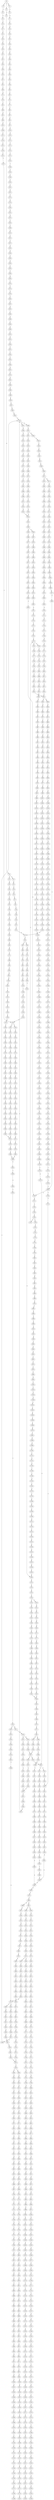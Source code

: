 strict digraph  {
	S0 -> S1 [ label = G ];
	S0 -> S2 [ label = C ];
	S0 -> S3 [ label = T ];
	S1 -> S4 [ label = T ];
	S2 -> S5 [ label = C ];
	S3 -> S6 [ label = C ];
	S4 -> S7 [ label = A ];
	S5 -> S8 [ label = G ];
	S6 -> S9 [ label = G ];
	S7 -> S10 [ label = C ];
	S8 -> S11 [ label = C ];
	S8 -> S12 [ label = T ];
	S9 -> S13 [ label = C ];
	S10 -> S14 [ label = A ];
	S11 -> S15 [ label = A ];
	S12 -> S16 [ label = A ];
	S13 -> S17 [ label = A ];
	S14 -> S18 [ label = C ];
	S15 -> S19 [ label = C ];
	S16 -> S20 [ label = C ];
	S17 -> S21 [ label = C ];
	S18 -> S22 [ label = T ];
	S19 -> S23 [ label = G ];
	S20 -> S24 [ label = A ];
	S21 -> S25 [ label = G ];
	S22 -> S26 [ label = T ];
	S23 -> S27 [ label = C ];
	S24 -> S28 [ label = T ];
	S25 -> S29 [ label = T ];
	S26 -> S30 [ label = G ];
	S27 -> S31 [ label = G ];
	S28 -> S32 [ label = G ];
	S29 -> S33 [ label = G ];
	S30 -> S34 [ label = G ];
	S31 -> S35 [ label = C ];
	S32 -> S36 [ label = G ];
	S33 -> S37 [ label = G ];
	S34 -> S38 [ label = A ];
	S35 -> S39 [ label = A ];
	S36 -> S40 [ label = C ];
	S37 -> S41 [ label = C ];
	S38 -> S42 [ label = G ];
	S39 -> S43 [ label = G ];
	S40 -> S44 [ label = G ];
	S41 -> S45 [ label = G ];
	S42 -> S46 [ label = A ];
	S43 -> S47 [ label = C ];
	S44 -> S48 [ label = C ];
	S45 -> S49 [ label = T ];
	S46 -> S50 [ label = C ];
	S47 -> S51 [ label = C ];
	S48 -> S52 [ label = C ];
	S49 -> S53 [ label = C ];
	S50 -> S54 [ label = C ];
	S51 -> S55 [ label = G ];
	S52 -> S56 [ label = C ];
	S53 -> S57 [ label = C ];
	S54 -> S58 [ label = C ];
	S55 -> S59 [ label = G ];
	S56 -> S60 [ label = C ];
	S57 -> S61 [ label = C ];
	S58 -> S62 [ label = C ];
	S59 -> S63 [ label = C ];
	S59 -> S64 [ label = T ];
	S60 -> S65 [ label = C ];
	S61 -> S66 [ label = C ];
	S62 -> S67 [ label = C ];
	S63 -> S68 [ label = A ];
	S64 -> S69 [ label = G ];
	S65 -> S70 [ label = A ];
	S66 -> S71 [ label = A ];
	S67 -> S72 [ label = C ];
	S68 -> S73 [ label = C ];
	S69 -> S74 [ label = G ];
	S70 -> S75 [ label = C ];
	S71 -> S76 [ label = C ];
	S72 -> S77 [ label = T ];
	S73 -> S78 [ label = T ];
	S74 -> S79 [ label = A ];
	S75 -> S80 [ label = T ];
	S76 -> S81 [ label = T ];
	S77 -> S82 [ label = T ];
	S78 -> S83 [ label = T ];
	S79 -> S84 [ label = A ];
	S80 -> S85 [ label = T ];
	S81 -> S86 [ label = T ];
	S82 -> S87 [ label = C ];
	S83 -> S88 [ label = C ];
	S84 -> S89 [ label = G ];
	S85 -> S90 [ label = T ];
	S86 -> S91 [ label = G ];
	S87 -> S92 [ label = A ];
	S88 -> S93 [ label = A ];
	S89 -> S94 [ label = A ];
	S90 -> S95 [ label = A ];
	S91 -> S96 [ label = A ];
	S92 -> S97 [ label = G ];
	S93 -> S98 [ label = G ];
	S94 -> S99 [ label = A ];
	S95 -> S100 [ label = G ];
	S96 -> S101 [ label = G ];
	S97 -> S102 [ label = A ];
	S98 -> S103 [ label = C ];
	S99 -> S104 [ label = C ];
	S100 -> S105 [ label = C ];
	S101 -> S106 [ label = C ];
	S102 -> S107 [ label = G ];
	S103 -> S108 [ label = C ];
	S104 -> S109 [ label = G ];
	S105 -> S110 [ label = C ];
	S106 -> S111 [ label = C ];
	S107 -> S112 [ label = G ];
	S108 -> S113 [ label = G ];
	S109 -> S114 [ label = G ];
	S110 -> S115 [ label = G ];
	S111 -> S116 [ label = G ];
	S112 -> S117 [ label = T ];
	S113 -> S118 [ label = C ];
	S114 -> S119 [ label = C ];
	S115 -> S120 [ label = T ];
	S116 -> S121 [ label = C ];
	S117 -> S122 [ label = C ];
	S118 -> S123 [ label = C ];
	S119 -> S124 [ label = A ];
	S120 -> S125 [ label = C ];
	S121 -> S126 [ label = C ];
	S122 -> S127 [ label = C ];
	S123 -> S128 [ label = C ];
	S124 -> S129 [ label = C ];
	S125 -> S130 [ label = C ];
	S126 -> S131 [ label = C ];
	S127 -> S132 [ label = C ];
	S128 -> S133 [ label = C ];
	S129 -> S134 [ label = C ];
	S129 -> S135 [ label = T ];
	S130 -> S136 [ label = C ];
	S131 -> S137 [ label = C ];
	S132 -> S138 [ label = T ];
	S133 -> S139 [ label = T ];
	S134 -> S140 [ label = G ];
	S135 -> S141 [ label = G ];
	S136 -> S142 [ label = A ];
	S137 -> S139 [ label = T ];
	S138 -> S143 [ label = T ];
	S139 -> S144 [ label = T ];
	S139 -> S145 [ label = C ];
	S140 -> S146 [ label = G ];
	S141 -> S147 [ label = G ];
	S142 -> S148 [ label = C ];
	S143 -> S149 [ label = C ];
	S144 -> S150 [ label = C ];
	S145 -> S151 [ label = C ];
	S146 -> S152 [ label = G ];
	S147 -> S153 [ label = G ];
	S148 -> S154 [ label = C ];
	S149 -> S155 [ label = T ];
	S150 -> S156 [ label = A ];
	S151 -> S157 [ label = A ];
	S152 -> S158 [ label = A ];
	S153 -> S159 [ label = A ];
	S154 -> S160 [ label = A ];
	S155 -> S161 [ label = C ];
	S156 -> S162 [ label = C ];
	S157 -> S163 [ label = C ];
	S158 -> S164 [ label = A ];
	S159 -> S165 [ label = A ];
	S160 -> S166 [ label = C ];
	S161 -> S167 [ label = G ];
	S162 -> S168 [ label = G ];
	S163 -> S169 [ label = C ];
	S164 -> S170 [ label = T ];
	S165 -> S171 [ label = C ];
	S166 -> S172 [ label = C ];
	S167 -> S173 [ label = T ];
	S168 -> S174 [ label = C ];
	S169 -> S175 [ label = C ];
	S170 -> S176 [ label = T ];
	S171 -> S177 [ label = T ];
	S172 -> S178 [ label = G ];
	S173 -> S179 [ label = A ];
	S174 -> S180 [ label = T ];
	S175 -> S181 [ label = G ];
	S176 -> S182 [ label = G ];
	S177 -> S183 [ label = G ];
	S178 -> S184 [ label = A ];
	S179 -> S185 [ label = C ];
	S180 -> S186 [ label = C ];
	S181 -> S187 [ label = C ];
	S182 -> S188 [ label = A ];
	S183 -> S189 [ label = G ];
	S184 -> S190 [ label = T ];
	S185 -> S191 [ label = G ];
	S186 -> S192 [ label = C ];
	S187 -> S193 [ label = C ];
	S188 -> S194 [ label = A ];
	S189 -> S195 [ label = A ];
	S190 -> S196 [ label = C ];
	S191 -> S197 [ label = G ];
	S192 -> S198 [ label = G ];
	S193 -> S199 [ label = G ];
	S194 -> S200 [ label = C ];
	S195 -> S201 [ label = C ];
	S196 -> S202 [ label = G ];
	S197 -> S203 [ label = C ];
	S198 -> S204 [ label = G ];
	S199 -> S205 [ label = G ];
	S200 -> S206 [ label = C ];
	S201 -> S207 [ label = C ];
	S202 -> S208 [ label = G ];
	S203 -> S209 [ label = T ];
	S204 -> S210 [ label = T ];
	S205 -> S211 [ label = T ];
	S206 -> S212 [ label = C ];
	S207 -> S213 [ label = C ];
	S208 -> S214 [ label = T ];
	S209 -> S215 [ label = A ];
	S210 -> S216 [ label = T ];
	S211 -> S217 [ label = C ];
	S212 -> S218 [ label = G ];
	S213 -> S219 [ label = G ];
	S214 -> S220 [ label = T ];
	S215 -> S221 [ label = C ];
	S216 -> S222 [ label = G ];
	S217 -> S223 [ label = C ];
	S218 -> S224 [ label = T ];
	S219 -> S225 [ label = T ];
	S220 -> S226 [ label = C ];
	S221 -> S227 [ label = T ];
	S222 -> S228 [ label = C ];
	S223 -> S229 [ label = C ];
	S224 -> S230 [ label = C ];
	S225 -> S231 [ label = C ];
	S226 -> S232 [ label = C ];
	S227 -> S233 [ label = G ];
	S228 -> S234 [ label = A ];
	S229 -> S235 [ label = A ];
	S230 -> S236 [ label = T ];
	S231 -> S237 [ label = T ];
	S232 -> S238 [ label = A ];
	S233 -> S239 [ label = G ];
	S234 -> S240 [ label = C ];
	S235 -> S241 [ label = G ];
	S236 -> S242 [ label = C ];
	S237 -> S243 [ label = C ];
	S238 -> S244 [ label = G ];
	S239 -> S245 [ label = T ];
	S240 -> S246 [ label = T ];
	S241 -> S247 [ label = T ];
	S242 -> S248 [ label = G ];
	S243 -> S248 [ label = G ];
	S244 -> S249 [ label = T ];
	S245 -> S250 [ label = G ];
	S246 -> S251 [ label = G ];
	S247 -> S252 [ label = G ];
	S248 -> S253 [ label = G ];
	S249 -> S254 [ label = G ];
	S250 -> S255 [ label = C ];
	S251 -> S256 [ label = G ];
	S252 -> S257 [ label = G ];
	S253 -> S258 [ label = C ];
	S254 -> S259 [ label = G ];
	S255 -> S260 [ label = T ];
	S256 -> S261 [ label = T ];
	S257 -> S262 [ label = T ];
	S258 -> S263 [ label = A ];
	S259 -> S264 [ label = T ];
	S260 -> S265 [ label = A ];
	S261 -> S266 [ label = C ];
	S262 -> S267 [ label = C ];
	S263 -> S268 [ label = C ];
	S264 -> S269 [ label = C ];
	S265 -> S270 [ label = C ];
	S266 -> S271 [ label = G ];
	S267 -> S272 [ label = G ];
	S268 -> S273 [ label = C ];
	S269 -> S272 [ label = G ];
	S270 -> S274 [ label = T ];
	S271 -> S275 [ label = T ];
	S272 -> S276 [ label = T ];
	S273 -> S277 [ label = G ];
	S274 -> S278 [ label = G ];
	S275 -> S279 [ label = C ];
	S276 -> S280 [ label = C ];
	S277 -> S281 [ label = A ];
	S278 -> S282 [ label = T ];
	S279 -> S283 [ label = C ];
	S280 -> S284 [ label = C ];
	S281 -> S285 [ label = G ];
	S281 -> S286 [ label = A ];
	S282 -> S287 [ label = A ];
	S283 -> S288 [ label = G ];
	S284 -> S288 [ label = G ];
	S285 -> S289 [ label = T ];
	S286 -> S290 [ label = T ];
	S287 -> S291 [ label = A ];
	S288 -> S292 [ label = T ];
	S289 -> S293 [ label = C ];
	S290 -> S294 [ label = G ];
	S291 -> S295 [ label = C ];
	S292 -> S296 [ label = C ];
	S293 -> S297 [ label = C ];
	S294 -> S298 [ label = T ];
	S295 -> S299 [ label = A ];
	S296 -> S300 [ label = A ];
	S297 -> S301 [ label = A ];
	S297 -> S302 [ label = T ];
	S298 -> S303 [ label = A ];
	S299 -> S304 [ label = C ];
	S300 -> S305 [ label = C ];
	S301 -> S306 [ label = G ];
	S302 -> S307 [ label = C ];
	S303 -> S308 [ label = G ];
	S304 -> S309 [ label = A ];
	S305 -> S310 [ label = C ];
	S306 -> S311 [ label = T ];
	S306 -> S312 [ label = C ];
	S307 -> S313 [ label = G ];
	S308 -> S314 [ label = T ];
	S309 -> S315 [ label = C ];
	S310 -> S316 [ label = C ];
	S310 -> S317 [ label = G ];
	S311 -> S318 [ label = A ];
	S312 -> S319 [ label = T ];
	S313 -> S320 [ label = A ];
	S314 -> S321 [ label = T ];
	S315 -> S322 [ label = G ];
	S316 -> S323 [ label = T ];
	S317 -> S324 [ label = A ];
	S318 -> S325 [ label = G ];
	S319 -> S326 [ label = T ];
	S320 -> S327 [ label = A ];
	S321 -> S328 [ label = T ];
	S322 -> S329 [ label = C ];
	S323 -> S330 [ label = G ];
	S324 -> S331 [ label = A ];
	S324 -> S332 [ label = G ];
	S325 -> S333 [ label = G ];
	S326 -> S334 [ label = C ];
	S327 -> S335 [ label = C ];
	S328 -> S336 [ label = C ];
	S329 -> S337 [ label = T ];
	S330 -> S338 [ label = T ];
	S331 -> S339 [ label = T ];
	S332 -> S340 [ label = T ];
	S333 -> S341 [ label = G ];
	S334 -> S342 [ label = A ];
	S335 -> S343 [ label = T ];
	S336 -> S344 [ label = A ];
	S337 -> S345 [ label = C ];
	S338 -> S346 [ label = C ];
	S339 -> S347 [ label = C ];
	S340 -> S348 [ label = C ];
	S341 -> S349 [ label = T ];
	S342 -> S350 [ label = C ];
	S343 -> S351 [ label = T ];
	S344 -> S352 [ label = C ];
	S345 -> S353 [ label = C ];
	S346 -> S354 [ label = C ];
	S347 -> S355 [ label = C ];
	S348 -> S297 [ label = C ];
	S349 -> S356 [ label = C ];
	S350 -> S357 [ label = G ];
	S351 -> S358 [ label = C ];
	S352 -> S359 [ label = T ];
	S353 -> S360 [ label = T ];
	S354 -> S361 [ label = T ];
	S355 -> S362 [ label = T ];
	S356 -> S363 [ label = A ];
	S357 -> S364 [ label = C ];
	S358 -> S365 [ label = A ];
	S359 -> S366 [ label = C ];
	S360 -> S367 [ label = A ];
	S361 -> S368 [ label = T ];
	S362 -> S369 [ label = C ];
	S363 -> S370 [ label = C ];
	S364 -> S371 [ label = C ];
	S365 -> S372 [ label = A ];
	S366 -> S373 [ label = C ];
	S367 -> S374 [ label = G ];
	S368 -> S375 [ label = G ];
	S369 -> S376 [ label = G ];
	S370 -> S377 [ label = T ];
	S371 -> S378 [ label = C ];
	S372 -> S379 [ label = C ];
	S373 -> S380 [ label = T ];
	S374 -> S381 [ label = A ];
	S375 -> S382 [ label = A ];
	S375 -> S383 [ label = T ];
	S376 -> S384 [ label = A ];
	S377 -> S385 [ label = C ];
	S378 -> S386 [ label = T ];
	S379 -> S387 [ label = C ];
	S379 -> S388 [ label = T ];
	S380 -> S389 [ label = T ];
	S381 -> S390 [ label = A ];
	S382 -> S391 [ label = A ];
	S383 -> S392 [ label = A ];
	S384 -> S393 [ label = A ];
	S385 -> S394 [ label = G ];
	S386 -> S395 [ label = T ];
	S387 -> S396 [ label = G ];
	S388 -> S397 [ label = G ];
	S389 -> S398 [ label = T ];
	S390 -> S399 [ label = C ];
	S391 -> S400 [ label = C ];
	S392 -> S401 [ label = G ];
	S393 -> S402 [ label = C ];
	S394 -> S403 [ label = C ];
	S395 -> S404 [ label = C ];
	S396 -> S405 [ label = G ];
	S397 -> S406 [ label = G ];
	S397 -> S407 [ label = C ];
	S398 -> S408 [ label = C ];
	S399 -> S409 [ label = T ];
	S400 -> S410 [ label = T ];
	S401 -> S411 [ label = G ];
	S402 -> S343 [ label = T ];
	S403 -> S412 [ label = T ];
	S404 -> S413 [ label = A ];
	S405 -> S414 [ label = C ];
	S406 -> S415 [ label = C ];
	S407 -> S416 [ label = C ];
	S408 -> S417 [ label = A ];
	S409 -> S418 [ label = T ];
	S410 -> S419 [ label = T ];
	S411 -> S420 [ label = A ];
	S412 -> S421 [ label = T ];
	S413 -> S422 [ label = T ];
	S414 -> S423 [ label = C ];
	S415 -> S424 [ label = C ];
	S416 -> S425 [ label = C ];
	S417 -> S426 [ label = T ];
	S418 -> S427 [ label = C ];
	S419 -> S428 [ label = C ];
	S420 -> S429 [ label = G ];
	S421 -> S430 [ label = C ];
	S422 -> S431 [ label = C ];
	S423 -> S432 [ label = C ];
	S424 -> S433 [ label = C ];
	S425 -> S434 [ label = T ];
	S426 -> S435 [ label = C ];
	S427 -> S436 [ label = A ];
	S428 -> S437 [ label = A ];
	S429 -> S438 [ label = A ];
	S430 -> S439 [ label = A ];
	S431 -> S440 [ label = C ];
	S432 -> S441 [ label = A ];
	S433 -> S442 [ label = A ];
	S434 -> S443 [ label = A ];
	S435 -> S444 [ label = C ];
	S436 -> S445 [ label = A ];
	S437 -> S446 [ label = A ];
	S438 -> S447 [ label = G ];
	S439 -> S448 [ label = T ];
	S440 -> S449 [ label = A ];
	S441 -> S450 [ label = G ];
	S442 -> S451 [ label = G ];
	S443 -> S452 [ label = G ];
	S444 -> S453 [ label = A ];
	S445 -> S379 [ label = C ];
	S446 -> S379 [ label = C ];
	S447 -> S454 [ label = G ];
	S448 -> S455 [ label = C ];
	S449 -> S456 [ label = G ];
	S450 -> S457 [ label = T ];
	S451 -> S458 [ label = G ];
	S452 -> S459 [ label = G ];
	S453 -> S460 [ label = G ];
	S454 -> S461 [ label = T ];
	S455 -> S462 [ label = C ];
	S456 -> S463 [ label = A ];
	S457 -> S464 [ label = T ];
	S458 -> S465 [ label = T ];
	S459 -> S466 [ label = T ];
	S460 -> S463 [ label = A ];
	S461 -> S467 [ label = C ];
	S462 -> S468 [ label = A ];
	S463 -> S469 [ label = A ];
	S464 -> S470 [ label = G ];
	S465 -> S471 [ label = G ];
	S466 -> S472 [ label = G ];
	S467 -> S473 [ label = C ];
	S468 -> S456 [ label = G ];
	S469 -> S474 [ label = C ];
	S470 -> S475 [ label = T ];
	S471 -> S476 [ label = C ];
	S471 -> S477 [ label = G ];
	S472 -> S478 [ label = T ];
	S473 -> S479 [ label = C ];
	S474 -> S480 [ label = C ];
	S475 -> S481 [ label = G ];
	S476 -> S482 [ label = G ];
	S477 -> S483 [ label = G ];
	S478 -> S484 [ label = G ];
	S479 -> S485 [ label = A ];
	S479 -> S486 [ label = G ];
	S480 -> S487 [ label = A ];
	S480 -> S488 [ label = G ];
	S481 -> S489 [ label = C ];
	S482 -> S490 [ label = C ];
	S483 -> S491 [ label = C ];
	S484 -> S492 [ label = C ];
	S485 -> S493 [ label = G ];
	S486 -> S494 [ label = G ];
	S487 -> S495 [ label = G ];
	S487 -> S496 [ label = C ];
	S488 -> S497 [ label = G ];
	S489 -> S498 [ label = G ];
	S490 -> S499 [ label = G ];
	S491 -> S500 [ label = T ];
	S492 -> S501 [ label = G ];
	S493 -> S502 [ label = A ];
	S494 -> S503 [ label = A ];
	S495 -> S504 [ label = A ];
	S496 -> S505 [ label = C ];
	S497 -> S506 [ label = A ];
	S498 -> S507 [ label = T ];
	S499 -> S508 [ label = T ];
	S500 -> S509 [ label = T ];
	S501 -> S510 [ label = T ];
	S502 -> S511 [ label = G ];
	S503 -> S512 [ label = G ];
	S504 -> S513 [ label = C ];
	S505 -> S514 [ label = A ];
	S506 -> S515 [ label = C ];
	S507 -> S516 [ label = C ];
	S508 -> S517 [ label = C ];
	S509 -> S518 [ label = C ];
	S510 -> S519 [ label = C ];
	S511 -> S520 [ label = C ];
	S512 -> S521 [ label = G ];
	S513 -> S522 [ label = T ];
	S514 -> S523 [ label = C ];
	S515 -> S524 [ label = G ];
	S516 -> S525 [ label = G ];
	S517 -> S526 [ label = G ];
	S518 -> S527 [ label = G ];
	S519 -> S528 [ label = G ];
	S520 -> S529 [ label = C ];
	S521 -> S530 [ label = C ];
	S522 -> S531 [ label = C ];
	S523 -> S532 [ label = C ];
	S524 -> S533 [ label = C ];
	S525 -> S534 [ label = A ];
	S526 -> S535 [ label = T ];
	S527 -> S536 [ label = A ];
	S528 -> S534 [ label = A ];
	S529 -> S537 [ label = A ];
	S530 -> S538 [ label = G ];
	S531 -> S539 [ label = C ];
	S532 -> S540 [ label = C ];
	S533 -> S541 [ label = C ];
	S534 -> S542 [ label = A ];
	S535 -> S543 [ label = G ];
	S536 -> S544 [ label = A ];
	S537 -> S545 [ label = C ];
	S538 -> S546 [ label = T ];
	S539 -> S547 [ label = C ];
	S540 -> S548 [ label = C ];
	S541 -> S549 [ label = C ];
	S542 -> S550 [ label = C ];
	S543 -> S551 [ label = C ];
	S544 -> S552 [ label = C ];
	S545 -> S553 [ label = G ];
	S546 -> S554 [ label = G ];
	S547 -> S555 [ label = A ];
	S548 -> S556 [ label = T ];
	S549 -> S557 [ label = A ];
	S550 -> S558 [ label = C ];
	S550 -> S559 [ label = A ];
	S551 -> S560 [ label = A ];
	S552 -> S561 [ label = A ];
	S553 -> S562 [ label = G ];
	S554 -> S563 [ label = G ];
	S555 -> S564 [ label = T ];
	S556 -> S565 [ label = T ];
	S557 -> S566 [ label = T ];
	S558 -> S567 [ label = T ];
	S559 -> S568 [ label = C ];
	S560 -> S569 [ label = T ];
	S561 -> S570 [ label = C ];
	S562 -> S571 [ label = T ];
	S563 -> S572 [ label = T ];
	S564 -> S573 [ label = C ];
	S565 -> S574 [ label = C ];
	S566 -> S575 [ label = C ];
	S567 -> S576 [ label = T ];
	S568 -> S577 [ label = C ];
	S569 -> S578 [ label = C ];
	S570 -> S579 [ label = G ];
	S571 -> S580 [ label = T ];
	S572 -> S581 [ label = A ];
	S573 -> S582 [ label = T ];
	S574 -> S583 [ label = C ];
	S574 -> S584 [ label = G ];
	S575 -> S585 [ label = G ];
	S576 -> S586 [ label = C ];
	S577 -> S587 [ label = C ];
	S578 -> S588 [ label = C ];
	S579 -> S589 [ label = C ];
	S580 -> S590 [ label = A ];
	S581 -> S591 [ label = T ];
	S582 -> S592 [ label = G ];
	S583 -> S593 [ label = T ];
	S584 -> S594 [ label = A ];
	S585 -> S595 [ label = T ];
	S586 -> S596 [ label = G ];
	S587 -> S597 [ label = G ];
	S588 -> S598 [ label = G ];
	S589 -> S599 [ label = G ];
	S590 -> S600 [ label = C ];
	S591 -> S601 [ label = G ];
	S592 -> S602 [ label = C ];
	S593 -> S603 [ label = G ];
	S594 -> S604 [ label = T ];
	S595 -> S605 [ label = C ];
	S596 -> S606 [ label = T ];
	S597 -> S607 [ label = T ];
	S598 -> S608 [ label = C ];
	S599 -> S609 [ label = C ];
	S600 -> S610 [ label = T ];
	S601 -> S611 [ label = A ];
	S602 -> S612 [ label = C ];
	S603 -> S613 [ label = T ];
	S604 -> S614 [ label = C ];
	S605 -> S615 [ label = C ];
	S606 -> S616 [ label = A ];
	S607 -> S617 [ label = A ];
	S608 -> S618 [ label = A ];
	S609 -> S619 [ label = A ];
	S610 -> S620 [ label = G ];
	S611 -> S621 [ label = G ];
	S612 -> S622 [ label = A ];
	S613 -> S623 [ label = C ];
	S614 -> S624 [ label = G ];
	S615 -> S625 [ label = T ];
	S616 -> S626 [ label = C ];
	S617 -> S627 [ label = C ];
	S618 -> S628 [ label = C ];
	S619 -> S629 [ label = C ];
	S620 -> S630 [ label = C ];
	S621 -> S631 [ label = C ];
	S622 -> S632 [ label = G ];
	S623 -> S633 [ label = C ];
	S624 -> S634 [ label = T ];
	S625 -> S635 [ label = C ];
	S626 -> S636 [ label = T ];
	S627 -> S637 [ label = G ];
	S628 -> S638 [ label = G ];
	S629 -> S639 [ label = G ];
	S630 -> S640 [ label = A ];
	S631 -> S641 [ label = G ];
	S632 -> S642 [ label = T ];
	S633 -> S643 [ label = T ];
	S634 -> S644 [ label = T ];
	S635 -> S645 [ label = T ];
	S636 -> S646 [ label = T ];
	S637 -> S647 [ label = T ];
	S638 -> S648 [ label = T ];
	S639 -> S649 [ label = T ];
	S640 -> S650 [ label = G ];
	S641 -> S651 [ label = G ];
	S642 -> S652 [ label = C ];
	S643 -> S653 [ label = T ];
	S644 -> S654 [ label = T ];
	S645 -> S655 [ label = T ];
	S646 -> S656 [ label = C ];
	S647 -> S657 [ label = C ];
	S648 -> S658 [ label = C ];
	S649 -> S659 [ label = C ];
	S650 -> S660 [ label = A ];
	S651 -> S661 [ label = T ];
	S652 -> S662 [ label = G ];
	S653 -> S375 [ label = G ];
	S654 -> S663 [ label = G ];
	S655 -> S664 [ label = C ];
	S656 -> S665 [ label = A ];
	S657 -> S666 [ label = C ];
	S658 -> S667 [ label = G ];
	S659 -> S668 [ label = C ];
	S660 -> S669 [ label = C ];
	S661 -> S670 [ label = C ];
	S662 -> S671 [ label = T ];
	S663 -> S672 [ label = T ];
	S664 -> S673 [ label = T ];
	S665 -> S674 [ label = A ];
	S666 -> S675 [ label = A ];
	S667 -> S676 [ label = A ];
	S668 -> S677 [ label = A ];
	S669 -> S678 [ label = G ];
	S670 -> S679 [ label = G ];
	S671 -> S680 [ label = A ];
	S672 -> S681 [ label = A ];
	S673 -> S682 [ label = C ];
	S674 -> S683 [ label = G ];
	S675 -> S684 [ label = G ];
	S676 -> S685 [ label = G ];
	S677 -> S686 [ label = G ];
	S678 -> S687 [ label = G ];
	S679 -> S688 [ label = C ];
	S680 -> S689 [ label = A ];
	S681 -> S690 [ label = G ];
	S682 -> S691 [ label = G ];
	S683 -> S692 [ label = C ];
	S684 -> S693 [ label = C ];
	S685 -> S694 [ label = C ];
	S686 -> S695 [ label = C ];
	S687 -> S696 [ label = A ];
	S688 -> S697 [ label = A ];
	S689 -> S698 [ label = G ];
	S690 -> S699 [ label = G ];
	S691 -> S700 [ label = G ];
	S692 -> S701 [ label = G ];
	S693 -> S702 [ label = G ];
	S694 -> S703 [ label = G ];
	S695 -> S704 [ label = T ];
	S695 -> S702 [ label = G ];
	S696 -> S705 [ label = C ];
	S697 -> S706 [ label = C ];
	S698 -> S707 [ label = A ];
	S699 -> S708 [ label = A ];
	S700 -> S709 [ label = A ];
	S701 -> S710 [ label = A ];
	S702 -> S711 [ label = A ];
	S703 -> S712 [ label = A ];
	S704 -> S713 [ label = T ];
	S705 -> S714 [ label = A ];
	S706 -> S715 [ label = G ];
	S707 -> S716 [ label = C ];
	S708 -> S717 [ label = A ];
	S709 -> S718 [ label = G ];
	S710 -> S719 [ label = G ];
	S711 -> S720 [ label = G ];
	S712 -> S721 [ label = G ];
	S713 -> S334 [ label = C ];
	S714 -> S722 [ label = C ];
	S715 -> S723 [ label = C ];
	S716 -> S724 [ label = G ];
	S717 -> S725 [ label = A ];
	S718 -> S726 [ label = A ];
	S719 -> S727 [ label = T ];
	S720 -> S728 [ label = T ];
	S721 -> S729 [ label = T ];
	S722 -> S730 [ label = A ];
	S723 -> S731 [ label = G ];
	S724 -> S732 [ label = G ];
	S725 -> S733 [ label = G ];
	S726 -> S734 [ label = G ];
	S727 -> S735 [ label = C ];
	S728 -> S736 [ label = C ];
	S729 -> S737 [ label = C ];
	S730 -> S738 [ label = C ];
	S731 -> S739 [ label = C ];
	S732 -> S740 [ label = C ];
	S733 -> S741 [ label = G ];
	S734 -> S742 [ label = G ];
	S735 -> S743 [ label = C ];
	S736 -> S744 [ label = C ];
	S736 -> S745 [ label = T ];
	S737 -> S746 [ label = G ];
	S738 -> S747 [ label = C ];
	S739 -> S748 [ label = G ];
	S740 -> S749 [ label = T ];
	S741 -> S750 [ label = T ];
	S742 -> S751 [ label = T ];
	S743 -> S752 [ label = C ];
	S744 -> S752 [ label = C ];
	S745 -> S753 [ label = C ];
	S746 -> S754 [ label = A ];
	S747 -> S755 [ label = T ];
	S748 -> S756 [ label = G ];
	S749 -> S757 [ label = C ];
	S750 -> S758 [ label = C ];
	S751 -> S759 [ label = C ];
	S752 -> S760 [ label = T ];
	S752 -> S761 [ label = G ];
	S753 -> S762 [ label = G ];
	S754 -> S763 [ label = A ];
	S755 -> S764 [ label = C ];
	S756 -> S765 [ label = C ];
	S757 -> S766 [ label = T ];
	S758 -> S767 [ label = C ];
	S759 -> S473 [ label = C ];
	S760 -> S768 [ label = C ];
	S761 -> S769 [ label = C ];
	S762 -> S770 [ label = T ];
	S763 -> S771 [ label = C ];
	S764 -> S772 [ label = T ];
	S765 -> S773 [ label = T ];
	S766 -> S774 [ label = C ];
	S767 -> S775 [ label = C ];
	S768 -> S776 [ label = C ];
	S769 -> S777 [ label = C ];
	S770 -> S778 [ label = C ];
	S771 -> S779 [ label = C ];
	S772 -> S780 [ label = A ];
	S773 -> S781 [ label = G ];
	S774 -> S782 [ label = G ];
	S775 -> S783 [ label = G ];
	S776 -> S784 [ label = G ];
	S777 -> S785 [ label = T ];
	S778 -> S786 [ label = T ];
	S779 -> S787 [ label = T ];
	S780 -> S788 [ label = G ];
	S781 -> S789 [ label = G ];
	S782 -> S790 [ label = A ];
	S783 -> S791 [ label = A ];
	S784 -> S792 [ label = G ];
	S785 -> S793 [ label = G ];
	S786 -> S794 [ label = G ];
	S787 -> S795 [ label = G ];
	S788 -> S796 [ label = A ];
	S789 -> S797 [ label = A ];
	S790 -> S798 [ label = A ];
	S791 -> S799 [ label = A ];
	S792 -> S800 [ label = T ];
	S793 -> S801 [ label = T ];
	S794 -> S802 [ label = T ];
	S795 -> S803 [ label = T ];
	S796 -> S804 [ label = A ];
	S797 -> S805 [ label = A ];
	S798 -> S806 [ label = G ];
	S799 -> S807 [ label = G ];
	S800 -> S808 [ label = C ];
	S801 -> S809 [ label = C ];
	S802 -> S810 [ label = T ];
	S803 -> S811 [ label = C ];
	S804 -> S812 [ label = C ];
	S805 -> S813 [ label = T ];
	S806 -> S814 [ label = T ];
	S807 -> S815 [ label = T ];
	S808 -> S816 [ label = T ];
	S809 -> S817 [ label = G ];
	S810 -> S818 [ label = C ];
	S811 -> S819 [ label = G ];
	S812 -> S820 [ label = G ];
	S813 -> S821 [ label = G ];
	S814 -> S822 [ label = C ];
	S815 -> S823 [ label = C ];
	S816 -> S824 [ label = G ];
	S817 -> S825 [ label = C ];
	S818 -> S826 [ label = C ];
	S819 -> S827 [ label = C ];
	S820 -> S828 [ label = A ];
	S821 -> S829 [ label = G ];
	S822 -> S830 [ label = G ];
	S823 -> S831 [ label = G ];
	S824 -> S832 [ label = G ];
	S825 -> S833 [ label = G ];
	S826 -> S834 [ label = G ];
	S827 -> S835 [ label = G ];
	S828 -> S836 [ label = G ];
	S829 -> S837 [ label = G ];
	S830 -> S838 [ label = C ];
	S831 -> S839 [ label = A ];
	S832 -> S840 [ label = A ];
	S833 -> S841 [ label = C ];
	S834 -> S842 [ label = T ];
	S835 -> S841 [ label = C ];
	S836 -> S843 [ label = G ];
	S837 -> S844 [ label = G ];
	S838 -> S845 [ label = G ];
	S839 -> S846 [ label = G ];
	S840 -> S847 [ label = G ];
	S841 -> S848 [ label = G ];
	S841 -> S849 [ label = A ];
	S842 -> S850 [ label = G ];
	S843 -> S851 [ label = T ];
	S844 -> S852 [ label = T ];
	S845 -> S853 [ label = G ];
	S846 -> S854 [ label = G ];
	S847 -> S855 [ label = G ];
	S848 -> S856 [ label = A ];
	S849 -> S857 [ label = A ];
	S850 -> S858 [ label = G ];
	S851 -> S859 [ label = G ];
	S852 -> S860 [ label = C ];
	S853 -> S861 [ label = C ];
	S854 -> S862 [ label = T ];
	S855 -> S863 [ label = G ];
	S856 -> S864 [ label = G ];
	S857 -> S865 [ label = C ];
	S858 -> S866 [ label = C ];
	S859 -> S867 [ label = T ];
	S860 -> S868 [ label = C ];
	S861 -> S869 [ label = T ];
	S862 -> S870 [ label = A ];
	S863 -> S871 [ label = T ];
	S864 -> S872 [ label = C ];
	S865 -> S873 [ label = C ];
	S866 -> S874 [ label = C ];
	S867 -> S875 [ label = C ];
	S868 -> S876 [ label = G ];
	S869 -> S877 [ label = A ];
	S870 -> S878 [ label = T ];
	S871 -> S879 [ label = G ];
	S872 -> S880 [ label = A ];
	S873 -> S881 [ label = C ];
	S874 -> S882 [ label = C ];
	S875 -> S883 [ label = C ];
	S876 -> S884 [ label = C ];
	S877 -> S885 [ label = T ];
	S878 -> S886 [ label = A ];
	S879 -> S887 [ label = T ];
	S880 -> S888 [ label = G ];
	S881 -> S889 [ label = G ];
	S882 -> S890 [ label = G ];
	S883 -> S891 [ label = C ];
	S884 -> S892 [ label = C ];
	S885 -> S893 [ label = A ];
	S886 -> S894 [ label = A ];
	S887 -> S895 [ label = T ];
	S888 -> S896 [ label = T ];
	S889 -> S897 [ label = T ];
	S890 -> S898 [ label = T ];
	S891 -> S899 [ label = T ];
	S892 -> S900 [ label = G ];
	S893 -> S901 [ label = G ];
	S894 -> S902 [ label = G ];
	S895 -> S903 [ label = C ];
	S896 -> S904 [ label = G ];
	S897 -> S905 [ label = A ];
	S898 -> S906 [ label = C ];
	S899 -> S907 [ label = G ];
	S900 -> S908 [ label = G ];
	S901 -> S909 [ label = T ];
	S902 -> S910 [ label = T ];
	S903 -> S911 [ label = C ];
	S904 -> S912 [ label = C ];
	S905 -> S913 [ label = C ];
	S906 -> S914 [ label = C ];
	S907 -> S915 [ label = T ];
	S908 -> S916 [ label = A ];
	S909 -> S917 [ label = A ];
	S910 -> S918 [ label = C ];
	S911 -> S919 [ label = A ];
	S912 -> S920 [ label = A ];
	S913 -> S921 [ label = A ];
	S914 -> S922 [ label = A ];
	S915 -> S923 [ label = C ];
	S916 -> S924 [ label = A ];
	S917 -> S925 [ label = G ];
	S918 -> S926 [ label = G ];
	S919 -> S927 [ label = G ];
	S920 -> S928 [ label = A ];
	S921 -> S929 [ label = G ];
	S922 -> S930 [ label = G ];
	S923 -> S931 [ label = C ];
	S924 -> S932 [ label = C ];
	S925 -> S933 [ label = C ];
	S926 -> S934 [ label = T ];
	S927 -> S935 [ label = C ];
	S928 -> S936 [ label = C ];
	S929 -> S937 [ label = C ];
	S930 -> S938 [ label = T ];
	S931 -> S939 [ label = T ];
	S932 -> S940 [ label = T ];
	S933 -> S941 [ label = C ];
	S934 -> S942 [ label = G ];
	S935 -> S943 [ label = A ];
	S936 -> S944 [ label = A ];
	S937 -> S945 [ label = A ];
	S938 -> S946 [ label = A ];
	S939 -> S947 [ label = A ];
	S940 -> S948 [ label = G ];
	S941 -> S949 [ label = G ];
	S942 -> S950 [ label = G ];
	S943 -> S951 [ label = G ];
	S944 -> S952 [ label = G ];
	S945 -> S953 [ label = G ];
	S946 -> S954 [ label = G ];
	S947 -> S955 [ label = C ];
	S948 -> S956 [ label = C ];
	S949 -> S957 [ label = A ];
	S950 -> S958 [ label = T ];
	S951 -> S959 [ label = A ];
	S952 -> S960 [ label = C ];
	S953 -> S961 [ label = G ];
	S954 -> S962 [ label = C ];
	S955 -> S963 [ label = T ];
	S956 -> S964 [ label = A ];
	S957 -> S965 [ label = A ];
	S958 -> S966 [ label = A ];
	S959 -> S967 [ label = T ];
	S960 -> S968 [ label = T ];
	S961 -> S969 [ label = T ];
	S962 -> S970 [ label = T ];
	S963 -> S971 [ label = A ];
	S964 -> S972 [ label = A ];
	S965 -> S973 [ label = A ];
	S966 -> S974 [ label = C ];
	S967 -> S975 [ label = A ];
	S968 -> S976 [ label = A ];
	S969 -> S977 [ label = G ];
	S970 -> S978 [ label = C ];
	S971 -> S979 [ label = C ];
	S972 -> S980 [ label = C ];
	S973 -> S981 [ label = C ];
	S974 -> S982 [ label = C ];
	S975 -> S983 [ label = A ];
	S976 -> S984 [ label = C ];
	S977 -> S985 [ label = C ];
	S978 -> S986 [ label = C ];
	S979 -> S987 [ label = C ];
	S980 -> S988 [ label = C ];
	S981 -> S989 [ label = C ];
	S982 -> S990 [ label = G ];
	S983 -> S991 [ label = A ];
	S984 -> S992 [ label = G ];
	S985 -> S993 [ label = A ];
	S986 -> S994 [ label = A ];
	S987 -> S995 [ label = A ];
	S988 -> S996 [ label = A ];
	S989 -> S997 [ label = C ];
	S990 -> S998 [ label = G ];
	S991 -> S999 [ label = A ];
	S992 -> S1000 [ label = A ];
	S993 -> S1001 [ label = C ];
	S994 -> S1002 [ label = C ];
	S995 -> S1003 [ label = G ];
	S996 -> S1004 [ label = G ];
	S997 -> S1005 [ label = C ];
	S998 -> S1006 [ label = T ];
	S999 -> S1007 [ label = A ];
	S1000 -> S1008 [ label = G ];
	S1001 -> S1009 [ label = G ];
	S1002 -> S1010 [ label = C ];
	S1003 -> S1011 [ label = G ];
	S1004 -> S1012 [ label = A ];
	S1005 -> S1013 [ label = G ];
	S1006 -> S1014 [ label = G ];
	S1007 -> S1015 [ label = C ];
	S1008 -> S1016 [ label = A ];
	S1009 -> S1017 [ label = C ];
	S1010 -> S1018 [ label = G ];
	S1011 -> S1019 [ label = A ];
	S1012 -> S1020 [ label = A ];
	S1013 -> S1021 [ label = A ];
	S1014 -> S1022 [ label = G ];
	S1015 -> S1023 [ label = T ];
	S1016 -> S1024 [ label = A ];
	S1017 -> S1025 [ label = G ];
	S1018 -> S1026 [ label = G ];
	S1019 -> S1027 [ label = G ];
	S1020 -> S1028 [ label = C ];
	S1021 -> S1029 [ label = C ];
	S1022 -> S1030 [ label = T ];
	S1023 -> S1031 [ label = T ];
	S1024 -> S1032 [ label = C ];
	S1025 -> S1033 [ label = G ];
	S1026 -> S1034 [ label = A ];
	S1027 -> S1035 [ label = A ];
	S1028 -> S1036 [ label = A ];
	S1029 -> S1037 [ label = T ];
	S1030 -> S1038 [ label = T ];
	S1031 -> S1039 [ label = T ];
	S1032 -> S1040 [ label = T ];
	S1033 -> S1041 [ label = T ];
	S1034 -> S1042 [ label = C ];
	S1035 -> S1043 [ label = G ];
	S1036 -> S1044 [ label = G ];
	S1037 -> S1045 [ label = A ];
	S1038 -> S1046 [ label = A ];
	S1039 -> S1047 [ label = G ];
	S1040 -> S1048 [ label = G ];
	S1041 -> S1049 [ label = G ];
	S1042 -> S1050 [ label = G ];
	S1043 -> S1051 [ label = T ];
	S1044 -> S1052 [ label = C ];
	S1045 -> S1053 [ label = G ];
	S1046 -> S1054 [ label = G ];
	S1047 -> S1055 [ label = C ];
	S1048 -> S1056 [ label = G ];
	S1049 -> S1057 [ label = C ];
	S1050 -> S1058 [ label = T ];
	S1051 -> S1059 [ label = C ];
	S1052 -> S1060 [ label = C ];
	S1053 -> S1061 [ label = A ];
	S1054 -> S1062 [ label = A ];
	S1055 -> S1063 [ label = C ];
	S1056 -> S1064 [ label = C ];
	S1057 -> S1065 [ label = C ];
	S1058 -> S1066 [ label = C ];
	S1059 -> S1067 [ label = A ];
	S1060 -> S1068 [ label = G ];
	S1061 -> S1069 [ label = A ];
	S1062 -> S1070 [ label = A ];
	S1063 -> S1071 [ label = G ];
	S1064 -> S1072 [ label = G ];
	S1065 -> S1073 [ label = G ];
	S1066 -> S1074 [ label = G ];
	S1067 -> S1075 [ label = G ];
	S1068 -> S1076 [ label = T ];
	S1069 -> S1077 [ label = T ];
	S1070 -> S1078 [ label = G ];
	S1071 -> S1079 [ label = T ];
	S1072 -> S1080 [ label = C ];
	S1073 -> S1081 [ label = C ];
	S1074 -> S1082 [ label = T ];
	S1075 -> S1083 [ label = G ];
	S1076 -> S1084 [ label = C ];
	S1077 -> S1085 [ label = C ];
	S1078 -> S1086 [ label = G ];
	S1079 -> S1087 [ label = A ];
	S1080 -> S1088 [ label = A ];
	S1081 -> S1089 [ label = A ];
	S1082 -> S1090 [ label = G ];
	S1083 -> S1091 [ label = A ];
	S1084 -> S1092 [ label = C ];
	S1085 -> S1093 [ label = G ];
	S1086 -> S1094 [ label = G ];
	S1087 -> S1095 [ label = G ];
	S1088 -> S1096 [ label = G ];
	S1089 -> S1097 [ label = A ];
	S1090 -> S1098 [ label = A ];
	S1091 -> S1099 [ label = C ];
	S1092 -> S1100 [ label = T ];
	S1093 -> S1101 [ label = G ];
	S1094 -> S1102 [ label = G ];
	S1095 -> S1103 [ label = C ];
	S1096 -> S1104 [ label = C ];
	S1097 -> S1105 [ label = C ];
	S1098 -> S1106 [ label = C ];
	S1099 -> S1107 [ label = C ];
	S1100 -> S1108 [ label = C ];
	S1101 -> S1109 [ label = G ];
	S1102 -> S1110 [ label = G ];
	S1103 -> S1111 [ label = C ];
	S1104 -> S1112 [ label = G ];
	S1105 -> S1113 [ label = C ];
	S1106 -> S1114 [ label = C ];
	S1107 -> S1115 [ label = A ];
	S1108 -> S1116 [ label = T ];
	S1109 -> S1117 [ label = T ];
	S1110 -> S1118 [ label = T ];
	S1111 -> S1119 [ label = G ];
	S1112 -> S1120 [ label = G ];
	S1113 -> S1121 [ label = A ];
	S1114 -> S1122 [ label = G ];
	S1115 -> S1123 [ label = G ];
	S1116 -> S1124 [ label = G ];
	S1117 -> S1125 [ label = A ];
	S1118 -> S1126 [ label = C ];
	S1119 -> S1127 [ label = G ];
	S1120 -> S1128 [ label = G ];
	S1121 -> S1129 [ label = G ];
	S1122 -> S1130 [ label = G ];
	S1123 -> S1131 [ label = T ];
	S1124 -> S1132 [ label = T ];
	S1125 -> S1133 [ label = T ];
	S1126 -> S1134 [ label = C ];
	S1127 -> S1135 [ label = T ];
	S1128 -> S1136 [ label = T ];
	S1129 -> S1137 [ label = T ];
	S1130 -> S1138 [ label = T ];
	S1131 -> S1139 [ label = C ];
	S1132 -> S1140 [ label = C ];
	S1133 -> S1141 [ label = C ];
	S1134 -> S1142 [ label = G ];
	S1135 -> S1143 [ label = G ];
	S1136 -> S1144 [ label = G ];
	S1137 -> S1145 [ label = C ];
	S1138 -> S1146 [ label = C ];
	S1139 -> S1147 [ label = T ];
	S1140 -> S1148 [ label = G ];
	S1141 -> S1149 [ label = C ];
	S1142 -> S1150 [ label = T ];
	S1143 -> S1151 [ label = A ];
	S1144 -> S1152 [ label = C ];
	S1145 -> S1153 [ label = G ];
	S1146 -> S1154 [ label = G ];
	S1147 -> S1155 [ label = C ];
	S1148 -> S1156 [ label = T ];
	S1149 -> S1157 [ label = C ];
	S1150 -> S1158 [ label = C ];
	S1151 -> S1159 [ label = C ];
	S1152 -> S1160 [ label = C ];
	S1153 -> S1161 [ label = C ];
	S1154 -> S1162 [ label = C ];
	S1155 -> S1163 [ label = T ];
	S1156 -> S1164 [ label = G ];
	S1157 -> S1165 [ label = G ];
	S1158 -> S1166 [ label = G ];
	S1159 -> S1167 [ label = G ];
	S1160 -> S1168 [ label = G ];
	S1161 -> S1169 [ label = G ];
	S1162 -> S1170 [ label = G ];
	S1163 -> S1171 [ label = G ];
	S1164 -> S1172 [ label = G ];
	S1165 -> S1173 [ label = A ];
	S1166 -> S1174 [ label = G ];
	S1167 -> S1175 [ label = T ];
	S1168 -> S1176 [ label = C ];
	S1169 -> S1177 [ label = C ];
	S1170 -> S1178 [ label = T ];
	S1171 -> S1179 [ label = T ];
	S1172 -> S1180 [ label = T ];
	S1173 -> S1181 [ label = A ];
	S1174 -> S1182 [ label = A ];
	S1175 -> S1183 [ label = G ];
	S1176 -> S1184 [ label = C ];
	S1177 -> S1185 [ label = A ];
	S1178 -> S1186 [ label = A ];
	S1179 -> S1187 [ label = A ];
	S1180 -> S1188 [ label = A ];
	S1181 -> S1189 [ label = A ];
	S1182 -> S1190 [ label = A ];
	S1183 -> S1191 [ label = G ];
	S1184 -> S1192 [ label = G ];
	S1185 -> S1193 [ label = G ];
	S1186 -> S1194 [ label = G ];
	S1189 -> S1195 [ label = G ];
	S1190 -> S1196 [ label = C ];
	S1191 -> S1197 [ label = G ];
	S1192 -> S1198 [ label = G ];
	S1193 -> S1199 [ label = C ];
	S1194 -> S1200 [ label = C ];
	S1195 -> S1201 [ label = T ];
	S1196 -> S1202 [ label = T ];
	S1197 -> S1203 [ label = T ];
	S1198 -> S1204 [ label = T ];
	S1199 -> S1205 [ label = C ];
	S1200 -> S1206 [ label = C ];
	S1201 -> S1207 [ label = G ];
	S1202 -> S1208 [ label = A ];
	S1203 -> S1209 [ label = A ];
	S1204 -> S1210 [ label = G ];
	S1205 -> S55 [ label = G ];
	S1206 -> S1211 [ label = G ];
	S1207 -> S1212 [ label = T ];
	S1208 -> S1213 [ label = C ];
	S1209 -> S1214 [ label = C ];
	S1210 -> S1215 [ label = G ];
	S1211 -> S1216 [ label = C ];
	S1212 -> S1217 [ label = C ];
	S1213 -> S1218 [ label = A ];
	S1214 -> S1219 [ label = T ];
	S1215 -> S1220 [ label = T ];
	S1216 -> S1221 [ label = T ];
	S1217 -> S1222 [ label = G ];
	S1218 -> S1223 [ label = A ];
	S1219 -> S1224 [ label = A ];
	S1220 -> S1225 [ label = G ];
	S1221 -> S1226 [ label = G ];
	S1222 -> S1227 [ label = T ];
	S1223 -> S1228 [ label = C ];
	S1224 -> S1229 [ label = T ];
	S1225 -> S1230 [ label = G ];
	S1226 -> S1231 [ label = G ];
	S1227 -> S1232 [ label = C ];
	S1228 -> S1233 [ label = G ];
	S1229 -> S1234 [ label = T ];
	S1230 -> S1235 [ label = A ];
	S1231 -> S1236 [ label = A ];
	S1232 -> S1237 [ label = G ];
	S1233 -> S1238 [ label = A ];
	S1234 -> S1239 [ label = G ];
	S1235 -> S1240 [ label = A ];
	S1236 -> S1241 [ label = A ];
	S1237 -> S1242 [ label = G ];
	S1238 -> S1243 [ label = A ];
	S1239 -> S1244 [ label = G ];
	S1240 -> S1245 [ label = C ];
	S1241 -> S1246 [ label = G ];
	S1242 -> S1247 [ label = A ];
	S1243 -> S1248 [ label = A ];
	S1244 -> S1249 [ label = A ];
	S1245 -> S1250 [ label = C ];
	S1246 -> S1251 [ label = A ];
	S1247 -> S1252 [ label = A ];
	S1248 -> S1253 [ label = A ];
	S1249 -> S1254 [ label = A ];
	S1250 -> S1255 [ label = T ];
	S1251 -> S1256 [ label = A ];
	S1252 -> S1257 [ label = C ];
	S1253 -> S1258 [ label = C ];
	S1254 -> S1259 [ label = C ];
	S1255 -> S1260 [ label = C ];
	S1256 -> S1261 [ label = C ];
	S1257 -> S1262 [ label = A ];
	S1258 -> S1263 [ label = A ];
	S1259 -> S1264 [ label = G ];
	S1260 -> S1265 [ label = G ];
	S1261 -> S109 [ label = G ];
	S1262 -> S1266 [ label = G ];
	S1263 -> S1267 [ label = G ];
	S1264 -> S1268 [ label = G ];
	S1265 -> S1269 [ label = G ];
	S1266 -> S1270 [ label = G ];
	S1267 -> S1271 [ label = A ];
	S1268 -> S1272 [ label = T ];
	S1269 -> S1273 [ label = C ];
	S1270 -> S1274 [ label = A ];
	S1271 -> S1275 [ label = A ];
	S1272 -> S1276 [ label = A ];
	S1273 -> S1277 [ label = A ];
	S1274 -> S1278 [ label = A ];
	S1275 -> S1279 [ label = G ];
	S1276 -> S1280 [ label = C ];
	S1277 -> S1281 [ label = C ];
	S1278 -> S1282 [ label = T ];
	S1279 -> S1283 [ label = G ];
	S1280 -> S1284 [ label = G ];
	S1281 -> S1285 [ label = G ];
	S1282 -> S1286 [ label = A ];
	S1283 -> S1287 [ label = G ];
	S1284 -> S1288 [ label = A ];
	S1285 -> S1289 [ label = C ];
	S1286 -> S1290 [ label = G ];
	S1287 -> S1291 [ label = G ];
	S1288 -> S1292 [ label = A ];
	S1289 -> S1293 [ label = G ];
	S1290 -> S1294 [ label = T ];
	S1291 -> S1295 [ label = T ];
	S1292 -> S1296 [ label = G ];
	S1293 -> S1297 [ label = C ];
	S1294 -> S1298 [ label = C ];
	S1295 -> S1299 [ label = C ];
	S1296 -> S1300 [ label = A ];
	S1297 -> S1301 [ label = G ];
	S1298 -> S1302 [ label = T ];
	S1299 -> S1303 [ label = T ];
	S1300 -> S1304 [ label = A ];
	S1301 -> S1305 [ label = C ];
	S1302 -> S1306 [ label = C ];
	S1303 -> S1307 [ label = C ];
	S1304 -> S1308 [ label = G ];
	S1305 -> S1309 [ label = G ];
	S1306 -> S1310 [ label = T ];
	S1307 -> S1311 [ label = T ];
	S1308 -> S1312 [ label = T ];
	S1309 -> S1313 [ label = T ];
	S1310 -> S1314 [ label = C ];
	S1311 -> S1315 [ label = C ];
	S1312 -> S1316 [ label = G ];
	S1313 -> S1317 [ label = C ];
	S1314 -> S1318 [ label = T ];
	S1315 -> S1319 [ label = G ];
	S1316 -> S1320 [ label = T ];
	S1317 -> S1321 [ label = G ];
	S1318 -> S1322 [ label = G ];
	S1319 -> S1323 [ label = T ];
	S1320 -> S1324 [ label = C ];
	S1321 -> S1325 [ label = A ];
	S1322 -> S1326 [ label = A ];
	S1323 -> S1327 [ label = G ];
	S1324 -> S1328 [ label = C ];
	S1325 -> S1329 [ label = C ];
	S1326 -> S1330 [ label = G ];
	S1327 -> S1331 [ label = G ];
	S1328 -> S1332 [ label = T ];
	S1329 -> S1333 [ label = G ];
	S1330 -> S1334 [ label = T ];
	S1331 -> S1335 [ label = T ];
	S1332 -> S1336 [ label = G ];
	S1333 -> S1337 [ label = C ];
	S1334 -> S1338 [ label = A ];
	S1335 -> S1339 [ label = A ];
	S1336 -> S1340 [ label = G ];
	S1337 -> S1341 [ label = G ];
	S1340 -> S1342 [ label = C ];
	S1341 -> S1343 [ label = C ];
	S1342 -> S1344 [ label = C ];
	S1343 -> S1345 [ label = C ];
	S1344 -> S1346 [ label = T ];
	S1345 -> S1347 [ label = T ];
	S1346 -> S1348 [ label = G ];
	S1347 -> S1349 [ label = C ];
	S1348 -> S1350 [ label = G ];
	S1349 -> S1351 [ label = G ];
	S1350 -> S1352 [ label = G ];
	S1351 -> S1353 [ label = G ];
	S1352 -> S1354 [ label = T ];
	S1353 -> S1355 [ label = G ];
	S1354 -> S1356 [ label = C ];
	S1355 -> S1357 [ label = C ];
	S1356 -> S1358 [ label = C ];
	S1357 -> S1359 [ label = T ];
	S1358 -> S1360 [ label = C ];
	S1359 -> S1361 [ label = C ];
	S1360 -> S1362 [ label = G ];
	S1361 -> S1363 [ label = A ];
	S1362 -> S1364 [ label = A ];
	S1363 -> S1365 [ label = C ];
	S1364 -> S1366 [ label = G ];
	S1365 -> S1367 [ label = G ];
	S1366 -> S1368 [ label = T ];
	S1367 -> S1369 [ label = T ];
	S1368 -> S1370 [ label = C ];
	S1369 -> S1371 [ label = C ];
	S1370 -> S1372 [ label = C ];
	S1371 -> S1373 [ label = C ];
	S1372 -> S1374 [ label = A ];
	S1373 -> S1375 [ label = A ];
	S1374 -> S306 [ label = G ];
	S1375 -> S1376 [ label = G ];
	S1376 -> S695 [ label = C ];
}
